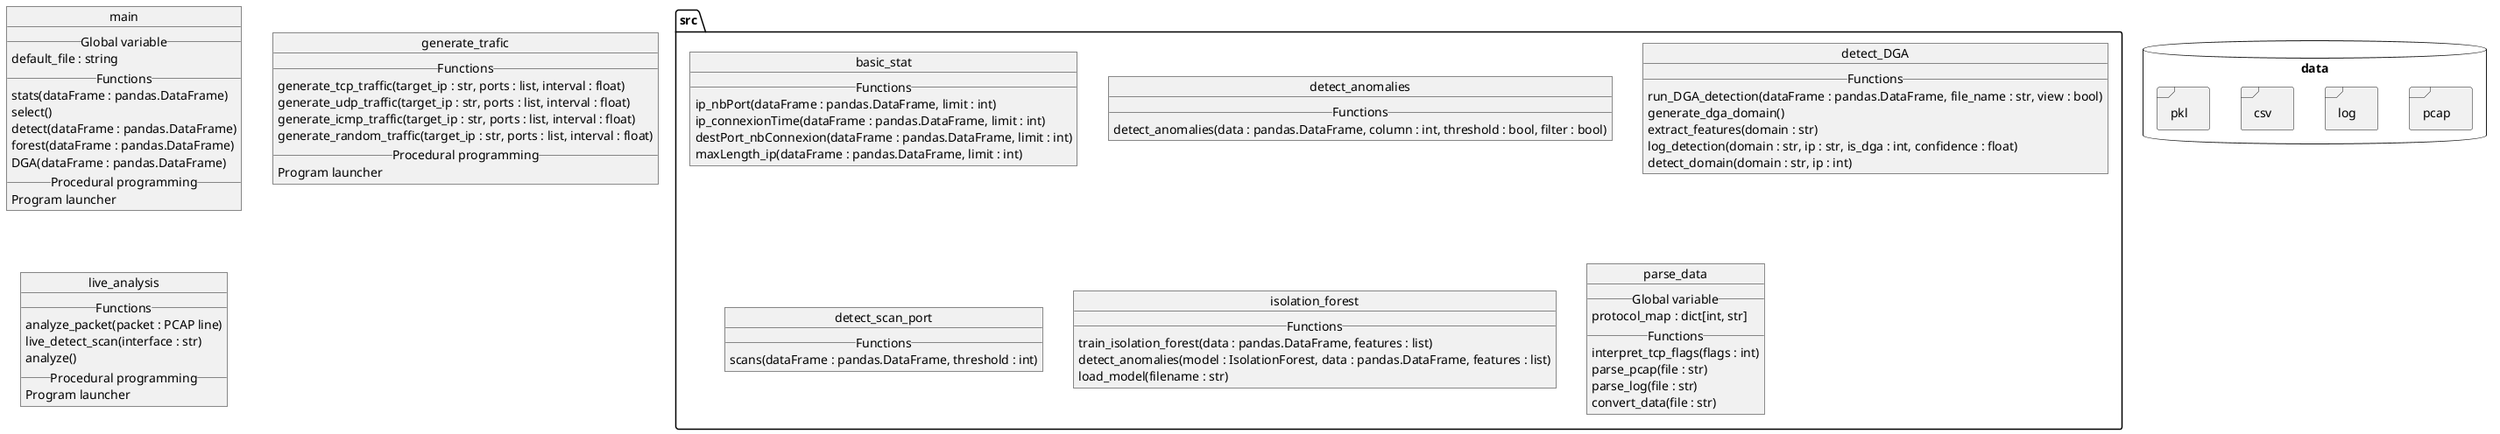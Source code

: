 @startuml
database "data"{
    frame "pcap"{
    }
    frame "log"{
    }
    frame "csv"{
    }
    frame "pkl"{
    }
}

package src{
    object basic_stat{
        __Functions__
        ip_nbPort(dataFrame : pandas.DataFrame, limit : int)
        ip_connexionTime(dataFrame : pandas.DataFrame, limit : int)
        destPort_nbConnexion(dataFrame : pandas.DataFrame, limit : int)
        maxLength_ip(dataFrame : pandas.DataFrame, limit : int)
    }

    object detect_anomalies{
        __Functions__
        detect_anomalies(data : pandas.DataFrame, column : int, threshold : bool, filter : bool)
    }

    object detect_DGA{
        __Functions__
        run_DGA_detection(dataFrame : pandas.DataFrame, file_name : str, view : bool)
        generate_dga_domain()
        extract_features(domain : str)
        log_detection(domain : str, ip : str, is_dga : int, confidence : float)
        detect_domain(domain : str, ip : int)
    }

    object detect_scan_port{
        __Functions__
        scans(dataFrame : pandas.DataFrame, threshold : int)
    }

    object isolation_forest{
        __Functions__
        train_isolation_forest(data : pandas.DataFrame, features : list)
        detect_anomalies(model : IsolationForest, data : pandas.DataFrame, features : list)
        load_model(filename : str)
    }

    object parse_data{
        __Global variable__
        protocol_map : dict[int, str]
        __Functions__
        interpret_tcp_flags(flags : int)
        parse_pcap(file : str)
        parse_log(file : str)
        convert_data(file : str)
    }
} 



    


object main{
    __Global variable__
    default_file : string
    __Functions__
    stats(dataFrame : pandas.DataFrame)
    select()
    detect(dataFrame : pandas.DataFrame)
    forest(dataFrame : pandas.DataFrame)
    DGA(dataFrame : pandas.DataFrame)
    __Procedural programming__
    Program launcher
}

object generate_trafic{
    __Functions__
    generate_tcp_traffic(target_ip : str, ports : list, interval : float)
    generate_udp_traffic(target_ip : str, ports : list, interval : float)
    generate_icmp_traffic(target_ip : str, ports : list, interval : float)
    generate_random_traffic(target_ip : str, ports : list, interval : float)
    __Procedural programming__
    Program launcher
}

object live_analysis{
    __Functions__
    analyze_packet(packet : PCAP line)
    live_detect_scan(interface : str)
    analyze()
    __Procedural programming__
    Program launcher
}


@enduml
